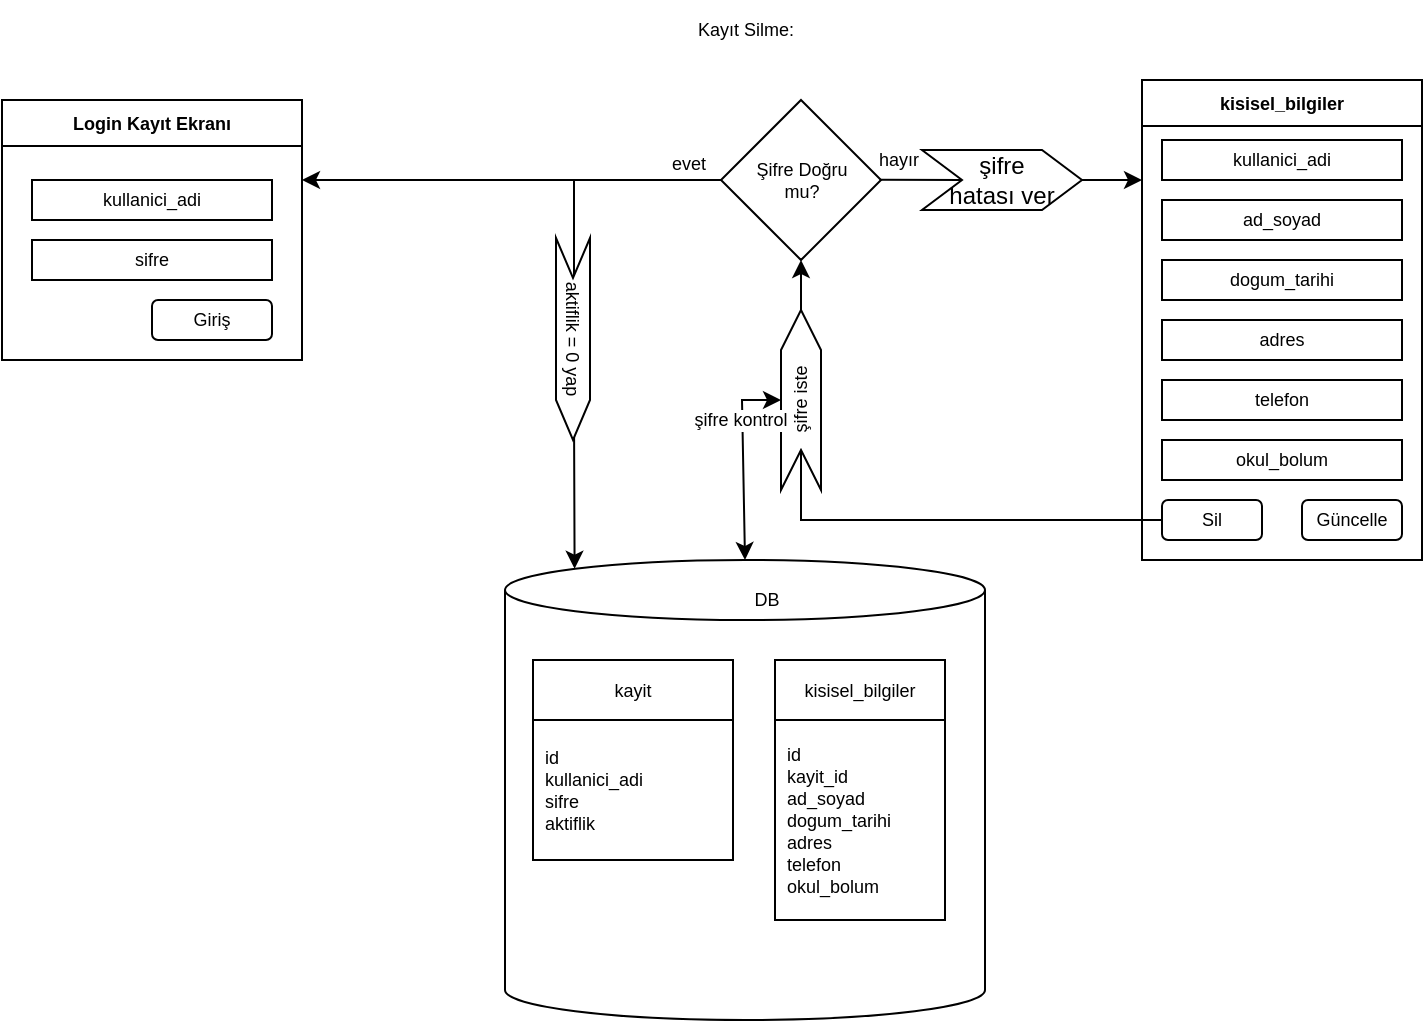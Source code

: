 <mxfile version="20.3.7" type="device"><diagram id="HKkrCmGYURDAKCjTh6zd" name="Page-1"><mxGraphModel dx="998" dy="501" grid="1" gridSize="10" guides="1" tooltips="1" connect="1" arrows="1" fold="1" page="1" pageScale="1" pageWidth="850" pageHeight="1100" math="0" shadow="0"><root><mxCell id="0"/><mxCell id="1" parent="0"/><mxCell id="K2vMObQOyReV38o3l-63-129" value="Login Kayıt Ekranı" style="swimlane;fontSize=9;" parent="1" vertex="1"><mxGeometry x="30" y="70" width="150" height="130" as="geometry"/></mxCell><mxCell id="K2vMObQOyReV38o3l-63-130" value="kullanici_adi" style="rounded=0;whiteSpace=wrap;html=1;fontSize=9;" parent="K2vMObQOyReV38o3l-63-129" vertex="1"><mxGeometry x="15" y="40" width="120" height="20" as="geometry"/></mxCell><mxCell id="K2vMObQOyReV38o3l-63-131" value="sifre" style="rounded=0;whiteSpace=wrap;html=1;fontSize=9;" parent="K2vMObQOyReV38o3l-63-129" vertex="1"><mxGeometry x="15" y="70" width="120" height="20" as="geometry"/></mxCell><mxCell id="K2vMObQOyReV38o3l-63-132" value="Giriş" style="rounded=1;whiteSpace=wrap;html=1;fontSize=9;" parent="K2vMObQOyReV38o3l-63-129" vertex="1"><mxGeometry x="75" y="100" width="60" height="20" as="geometry"/></mxCell><mxCell id="K2vMObQOyReV38o3l-63-133" value="" style="shape=cylinder3;whiteSpace=wrap;html=1;boundedLbl=1;backgroundOutline=1;size=15;fontSize=9;" parent="1" vertex="1"><mxGeometry x="281.5" y="300" width="240" height="230" as="geometry"/></mxCell><mxCell id="K2vMObQOyReV38o3l-63-134" value="kayit" style="swimlane;fontStyle=0;childLayout=stackLayout;horizontal=1;startSize=30;horizontalStack=0;resizeParent=1;resizeParentMax=0;resizeLast=0;collapsible=1;marginBottom=0;fontSize=9;" parent="1" vertex="1"><mxGeometry x="295.5" y="350" width="100" height="100" as="geometry"/></mxCell><mxCell id="K2vMObQOyReV38o3l-63-135" value="id&#10;kullanici_adi&#10;sifre&#10;aktiflik" style="text;strokeColor=none;fillColor=none;align=left;verticalAlign=middle;spacingLeft=4;spacingRight=4;overflow=hidden;points=[[0,0.5],[1,0.5]];portConstraint=eastwest;rotatable=0;fontSize=9;" parent="K2vMObQOyReV38o3l-63-134" vertex="1"><mxGeometry y="30" width="100" height="70" as="geometry"/></mxCell><mxCell id="K2vMObQOyReV38o3l-63-138" value="kisisel_bilgiler" style="swimlane;fontStyle=0;childLayout=stackLayout;horizontal=1;startSize=30;horizontalStack=0;resizeParent=1;resizeParentMax=0;resizeLast=0;collapsible=1;marginBottom=0;fontSize=9;" parent="1" vertex="1"><mxGeometry x="416.5" y="350" width="85" height="130" as="geometry"/></mxCell><mxCell id="K2vMObQOyReV38o3l-63-139" value="id&#10;kayit_id&#10;ad_soyad&#10;dogum_tarihi&#10;adres&#10;telefon&#10;okul_bolum" style="text;strokeColor=none;fillColor=none;align=left;verticalAlign=middle;spacingLeft=4;spacingRight=4;overflow=hidden;points=[[0,0.5],[1,0.5]];portConstraint=eastwest;rotatable=0;fontSize=9;" parent="K2vMObQOyReV38o3l-63-138" vertex="1"><mxGeometry y="30" width="85" height="100" as="geometry"/></mxCell><mxCell id="K2vMObQOyReV38o3l-63-150" value="Kayıt Silme:" style="text;html=1;strokeColor=none;fillColor=none;align=center;verticalAlign=middle;whiteSpace=wrap;rounded=0;fontSize=9;" parent="1" vertex="1"><mxGeometry x="371.5" y="20" width="60" height="30" as="geometry"/></mxCell><mxCell id="K2vMObQOyReV38o3l-63-158" value="DB" style="text;html=1;align=center;verticalAlign=middle;resizable=0;points=[];autosize=1;strokeColor=none;fillColor=none;fontSize=9;" parent="1" vertex="1"><mxGeometry x="391.5" y="310" width="40" height="20" as="geometry"/></mxCell><mxCell id="K2vMObQOyReV38o3l-63-160" value="kisisel_bilgiler" style="swimlane;fontSize=9;" parent="1" vertex="1"><mxGeometry x="600" y="60" width="140" height="240" as="geometry"/></mxCell><mxCell id="K2vMObQOyReV38o3l-63-161" value="kullanici_adi" style="rounded=0;whiteSpace=wrap;html=1;fontSize=9;" parent="K2vMObQOyReV38o3l-63-160" vertex="1"><mxGeometry x="10" y="30" width="120" height="20" as="geometry"/></mxCell><mxCell id="K2vMObQOyReV38o3l-63-162" value="dogum_tarihi" style="rounded=0;whiteSpace=wrap;html=1;fontSize=9;" parent="K2vMObQOyReV38o3l-63-160" vertex="1"><mxGeometry x="10" y="90" width="120" height="20" as="geometry"/></mxCell><mxCell id="K2vMObQOyReV38o3l-63-163" value="adres" style="rounded=0;whiteSpace=wrap;html=1;fontSize=9;" parent="K2vMObQOyReV38o3l-63-160" vertex="1"><mxGeometry x="10" y="120" width="120" height="20" as="geometry"/></mxCell><mxCell id="K2vMObQOyReV38o3l-63-164" value="telefon" style="rounded=0;whiteSpace=wrap;html=1;fontSize=9;" parent="K2vMObQOyReV38o3l-63-160" vertex="1"><mxGeometry x="10" y="150" width="120" height="20" as="geometry"/></mxCell><mxCell id="K2vMObQOyReV38o3l-63-165" value="okul_bolum" style="rounded=0;whiteSpace=wrap;html=1;fontSize=9;" parent="K2vMObQOyReV38o3l-63-160" vertex="1"><mxGeometry x="10" y="180" width="120" height="20" as="geometry"/></mxCell><mxCell id="K2vMObQOyReV38o3l-63-166" value="ad_soyad" style="rounded=0;whiteSpace=wrap;html=1;fontSize=9;" parent="K2vMObQOyReV38o3l-63-160" vertex="1"><mxGeometry x="10" y="60" width="120" height="20" as="geometry"/></mxCell><mxCell id="K2vMObQOyReV38o3l-63-167" value="Güncelle" style="rounded=1;whiteSpace=wrap;html=1;fontSize=9;" parent="K2vMObQOyReV38o3l-63-160" vertex="1"><mxGeometry x="80" y="210" width="50" height="20" as="geometry"/></mxCell><mxCell id="K2vMObQOyReV38o3l-63-168" value="Sil" style="rounded=1;whiteSpace=wrap;html=1;fontSize=9;" parent="K2vMObQOyReV38o3l-63-160" vertex="1"><mxGeometry x="10" y="210" width="50" height="20" as="geometry"/></mxCell><mxCell id="K2vMObQOyReV38o3l-63-232" style="edgeStyle=orthogonalEdgeStyle;rounded=0;orthogonalLoop=1;jettySize=auto;html=1;fontSize=9;entryX=0.5;entryY=1;entryDx=0;entryDy=0;startArrow=none;" parent="1" source="K2vMObQOyReV38o3l-63-235" target="K2vMObQOyReV38o3l-63-233" edge="1"><mxGeometry relative="1" as="geometry"><mxPoint x="428" y="200" as="targetPoint"/></mxGeometry></mxCell><mxCell id="K2vMObQOyReV38o3l-63-242" style="edgeStyle=orthogonalEdgeStyle;rounded=0;orthogonalLoop=1;jettySize=auto;html=1;fontSize=9;entryX=0.145;entryY=0;entryDx=0;entryDy=4.35;entryPerimeter=0;" parent="1" source="K2vMObQOyReV38o3l-63-233" target="K2vMObQOyReV38o3l-63-133" edge="1"><mxGeometry relative="1" as="geometry"><mxPoint x="360" y="110" as="targetPoint"/><Array as="points"><mxPoint x="316" y="110"/><mxPoint x="316" y="225"/></Array></mxGeometry></mxCell><mxCell id="K2vMObQOyReV38o3l-63-233" value="Şifre Doğru&lt;br&gt;mu?" style="rhombus;whiteSpace=wrap;html=1;fontSize=9;" parent="1" vertex="1"><mxGeometry x="389.5" y="70" width="80" height="80" as="geometry"/></mxCell><mxCell id="K2vMObQOyReV38o3l-63-235" value="şifre iste" style="shape=step;perimeter=stepPerimeter;whiteSpace=wrap;html=1;fixedSize=1;fontSize=9;rotation=-90;" parent="1" vertex="1"><mxGeometry x="384.5" y="210" width="90" height="20" as="geometry"/></mxCell><mxCell id="K2vMObQOyReV38o3l-63-236" value="" style="edgeStyle=orthogonalEdgeStyle;rounded=0;orthogonalLoop=1;jettySize=auto;html=1;fontSize=9;entryX=0;entryY=0.5;entryDx=0;entryDy=0;endArrow=none;" parent="1" source="K2vMObQOyReV38o3l-63-168" target="K2vMObQOyReV38o3l-63-235" edge="1"><mxGeometry relative="1" as="geometry"><mxPoint x="481.5" y="150" as="targetPoint"/><mxPoint x="580" y="280" as="sourcePoint"/><Array as="points"><mxPoint x="430" y="280"/></Array></mxGeometry></mxCell><mxCell id="K2vMObQOyReV38o3l-63-237" value="" style="endArrow=classic;startArrow=classic;html=1;rounded=0;fontSize=9;entryX=0.5;entryY=0;entryDx=0;entryDy=0;exitX=0.5;exitY=0;exitDx=0;exitDy=0;exitPerimeter=0;" parent="1" source="K2vMObQOyReV38o3l-63-133" target="K2vMObQOyReV38o3l-63-235" edge="1"><mxGeometry width="50" height="50" relative="1" as="geometry"><mxPoint x="420" y="280" as="sourcePoint"/><mxPoint x="490" y="200" as="targetPoint"/><Array as="points"><mxPoint x="400" y="220"/></Array></mxGeometry></mxCell><mxCell id="K2vMObQOyReV38o3l-63-243" value="şifre kontrol" style="edgeLabel;html=1;align=center;verticalAlign=middle;resizable=0;points=[];fontSize=9;" parent="K2vMObQOyReV38o3l-63-237" vertex="1" connectable="0"><mxGeometry x="0.413" y="1" relative="1" as="geometry"><mxPoint as="offset"/></mxGeometry></mxCell><mxCell id="K2vMObQOyReV38o3l-63-240" value="hayır" style="text;html=1;align=center;verticalAlign=middle;resizable=0;points=[];autosize=1;strokeColor=none;fillColor=none;fontSize=9;" parent="1" vertex="1"><mxGeometry x="458" y="90" width="40" height="20" as="geometry"/></mxCell><mxCell id="K2vMObQOyReV38o3l-63-244" value="aktiflik = 0 yap" style="shape=step;perimeter=stepPerimeter;whiteSpace=wrap;html=1;fixedSize=1;fontSize=9;rotation=90;" parent="1" vertex="1"><mxGeometry x="265" y="181" width="101" height="17" as="geometry"/></mxCell><mxCell id="K2vMObQOyReV38o3l-63-245" value="" style="endArrow=classic;html=1;rounded=0;fontSize=9;" parent="1" edge="1"><mxGeometry width="50" height="50" relative="1" as="geometry"><mxPoint x="320" y="110" as="sourcePoint"/><mxPoint x="180" y="110" as="targetPoint"/></mxGeometry></mxCell><mxCell id="K2vMObQOyReV38o3l-63-246" value="evet" style="text;html=1;align=center;verticalAlign=middle;resizable=0;points=[];autosize=1;strokeColor=none;fillColor=none;fontSize=9;" parent="1" vertex="1"><mxGeometry x="353" y="92" width="40" height="20" as="geometry"/></mxCell><mxCell id="XLDlfpJySR2b3rlRB66u-1" value="şifre&lt;br&gt;hatası ver" style="shape=step;perimeter=stepPerimeter;whiteSpace=wrap;html=1;fixedSize=1;" vertex="1" parent="1"><mxGeometry x="490" y="95" width="80" height="30" as="geometry"/></mxCell><mxCell id="XLDlfpJySR2b3rlRB66u-3" value="" style="endArrow=none;html=1;rounded=0;entryX=0;entryY=0.5;entryDx=0;entryDy=0;exitX=0.27;exitY=0.993;exitDx=0;exitDy=0;exitPerimeter=0;" edge="1" parent="1" source="K2vMObQOyReV38o3l-63-240" target="XLDlfpJySR2b3rlRB66u-1"><mxGeometry width="50" height="50" relative="1" as="geometry"><mxPoint x="490" y="110" as="sourcePoint"/><mxPoint x="520" y="100" as="targetPoint"/></mxGeometry></mxCell><mxCell id="XLDlfpJySR2b3rlRB66u-4" value="" style="endArrow=classic;html=1;rounded=0;exitX=1;exitY=0.5;exitDx=0;exitDy=0;" edge="1" parent="1" source="XLDlfpJySR2b3rlRB66u-1"><mxGeometry width="50" height="50" relative="1" as="geometry"><mxPoint x="440" y="200" as="sourcePoint"/><mxPoint x="600" y="110" as="targetPoint"/></mxGeometry></mxCell></root></mxGraphModel></diagram></mxfile>